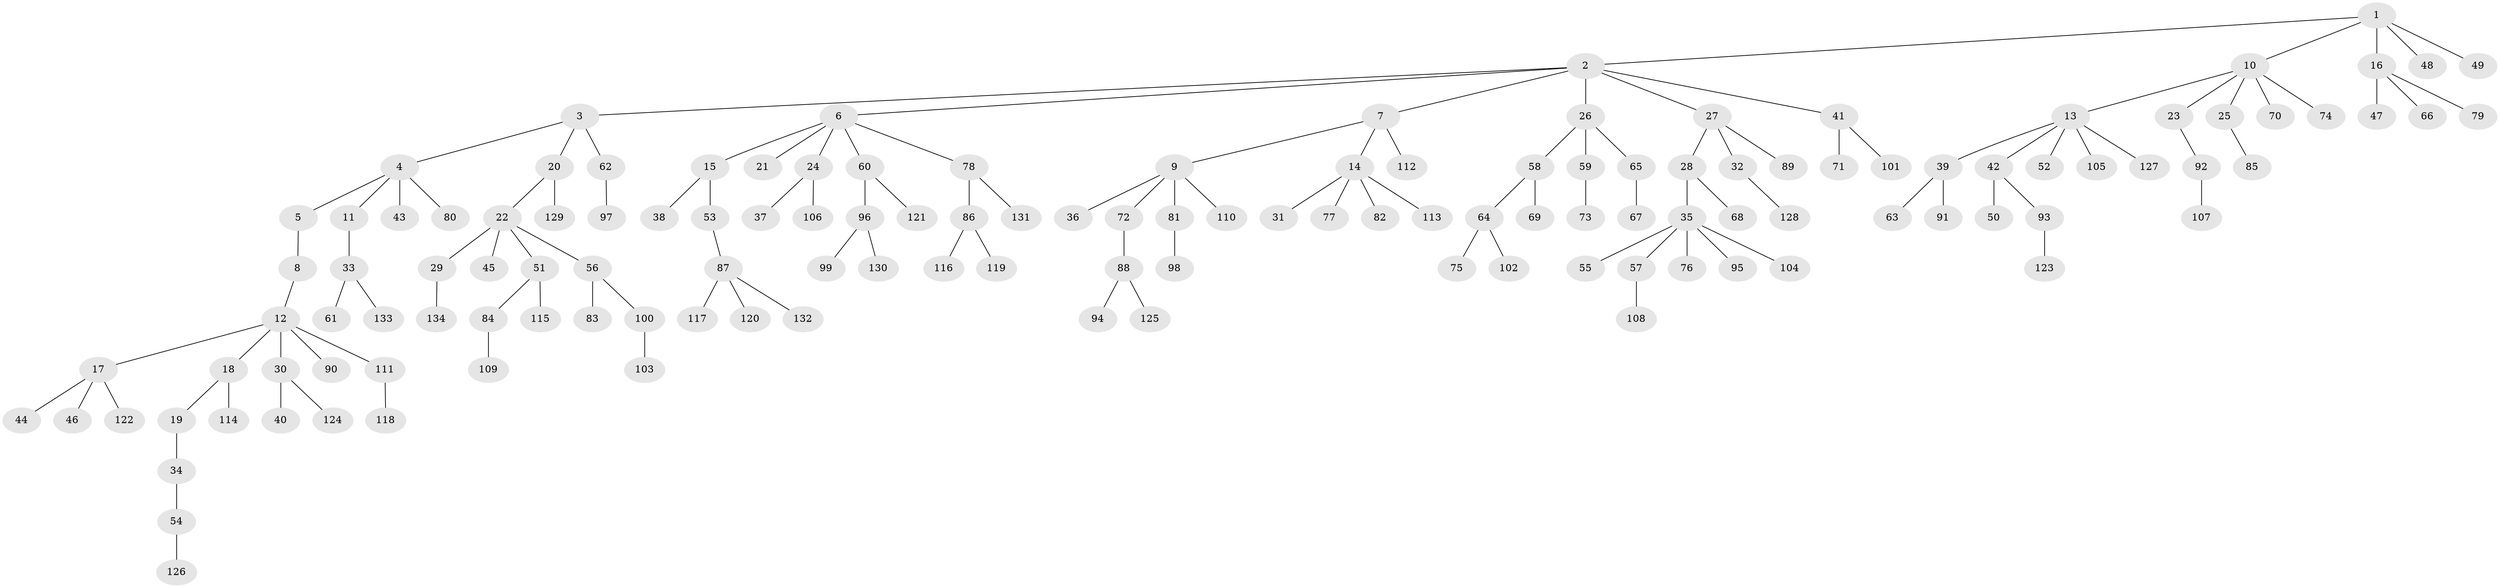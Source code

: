 // coarse degree distribution, {1: 0.8867924528301887, 4: 0.03773584905660377, 2: 0.05660377358490566, 43: 0.018867924528301886}
// Generated by graph-tools (version 1.1) at 2025/56/03/04/25 21:56:52]
// undirected, 134 vertices, 133 edges
graph export_dot {
graph [start="1"]
  node [color=gray90,style=filled];
  1;
  2;
  3;
  4;
  5;
  6;
  7;
  8;
  9;
  10;
  11;
  12;
  13;
  14;
  15;
  16;
  17;
  18;
  19;
  20;
  21;
  22;
  23;
  24;
  25;
  26;
  27;
  28;
  29;
  30;
  31;
  32;
  33;
  34;
  35;
  36;
  37;
  38;
  39;
  40;
  41;
  42;
  43;
  44;
  45;
  46;
  47;
  48;
  49;
  50;
  51;
  52;
  53;
  54;
  55;
  56;
  57;
  58;
  59;
  60;
  61;
  62;
  63;
  64;
  65;
  66;
  67;
  68;
  69;
  70;
  71;
  72;
  73;
  74;
  75;
  76;
  77;
  78;
  79;
  80;
  81;
  82;
  83;
  84;
  85;
  86;
  87;
  88;
  89;
  90;
  91;
  92;
  93;
  94;
  95;
  96;
  97;
  98;
  99;
  100;
  101;
  102;
  103;
  104;
  105;
  106;
  107;
  108;
  109;
  110;
  111;
  112;
  113;
  114;
  115;
  116;
  117;
  118;
  119;
  120;
  121;
  122;
  123;
  124;
  125;
  126;
  127;
  128;
  129;
  130;
  131;
  132;
  133;
  134;
  1 -- 2;
  1 -- 10;
  1 -- 16;
  1 -- 48;
  1 -- 49;
  2 -- 3;
  2 -- 6;
  2 -- 7;
  2 -- 26;
  2 -- 27;
  2 -- 41;
  3 -- 4;
  3 -- 20;
  3 -- 62;
  4 -- 5;
  4 -- 11;
  4 -- 43;
  4 -- 80;
  5 -- 8;
  6 -- 15;
  6 -- 21;
  6 -- 24;
  6 -- 60;
  6 -- 78;
  7 -- 9;
  7 -- 14;
  7 -- 112;
  8 -- 12;
  9 -- 36;
  9 -- 72;
  9 -- 81;
  9 -- 110;
  10 -- 13;
  10 -- 23;
  10 -- 25;
  10 -- 70;
  10 -- 74;
  11 -- 33;
  12 -- 17;
  12 -- 18;
  12 -- 30;
  12 -- 90;
  12 -- 111;
  13 -- 39;
  13 -- 42;
  13 -- 52;
  13 -- 105;
  13 -- 127;
  14 -- 31;
  14 -- 77;
  14 -- 82;
  14 -- 113;
  15 -- 38;
  15 -- 53;
  16 -- 47;
  16 -- 66;
  16 -- 79;
  17 -- 44;
  17 -- 46;
  17 -- 122;
  18 -- 19;
  18 -- 114;
  19 -- 34;
  20 -- 22;
  20 -- 129;
  22 -- 29;
  22 -- 45;
  22 -- 51;
  22 -- 56;
  23 -- 92;
  24 -- 37;
  24 -- 106;
  25 -- 85;
  26 -- 58;
  26 -- 59;
  26 -- 65;
  27 -- 28;
  27 -- 32;
  27 -- 89;
  28 -- 35;
  28 -- 68;
  29 -- 134;
  30 -- 40;
  30 -- 124;
  32 -- 128;
  33 -- 61;
  33 -- 133;
  34 -- 54;
  35 -- 55;
  35 -- 57;
  35 -- 76;
  35 -- 95;
  35 -- 104;
  39 -- 63;
  39 -- 91;
  41 -- 71;
  41 -- 101;
  42 -- 50;
  42 -- 93;
  51 -- 84;
  51 -- 115;
  53 -- 87;
  54 -- 126;
  56 -- 83;
  56 -- 100;
  57 -- 108;
  58 -- 64;
  58 -- 69;
  59 -- 73;
  60 -- 96;
  60 -- 121;
  62 -- 97;
  64 -- 75;
  64 -- 102;
  65 -- 67;
  72 -- 88;
  78 -- 86;
  78 -- 131;
  81 -- 98;
  84 -- 109;
  86 -- 116;
  86 -- 119;
  87 -- 117;
  87 -- 120;
  87 -- 132;
  88 -- 94;
  88 -- 125;
  92 -- 107;
  93 -- 123;
  96 -- 99;
  96 -- 130;
  100 -- 103;
  111 -- 118;
}
